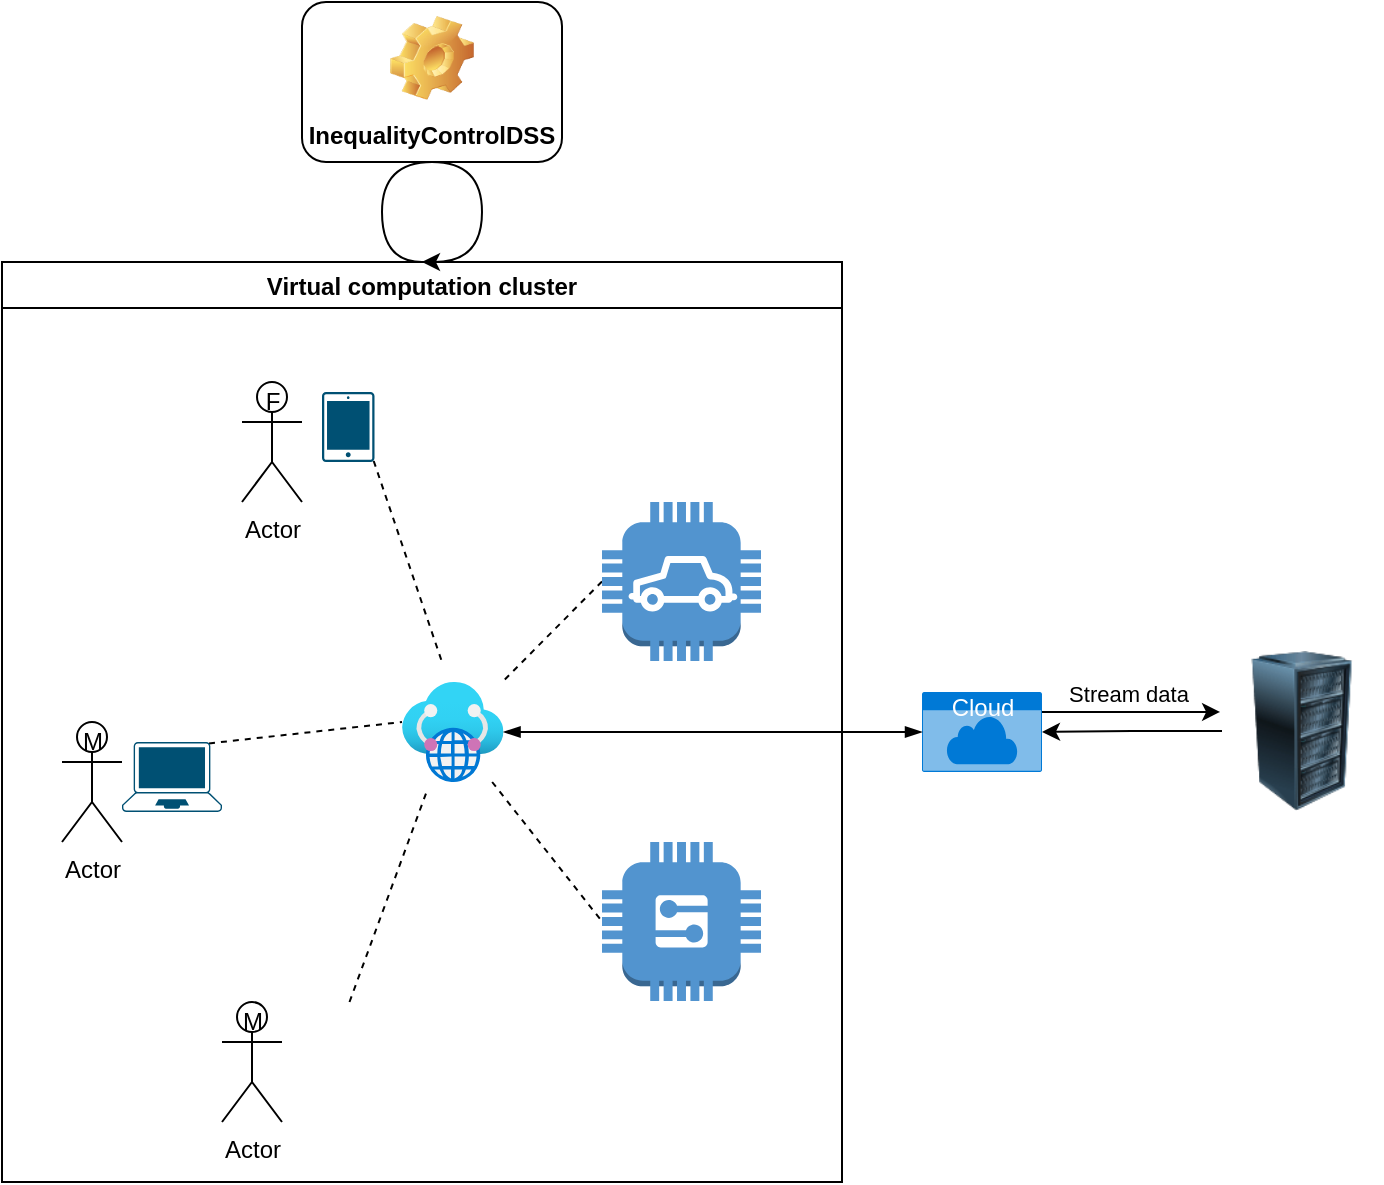 <mxfile version="17.4.6" type="github">
  <diagram id="8INL2M0aAMNd7ddka7Pl" name="Page-1">
    <mxGraphModel dx="1421" dy="1967" grid="1" gridSize="10" guides="1" tooltips="1" connect="1" arrows="1" fold="1" page="1" pageScale="1" pageWidth="827" pageHeight="1169" math="0" shadow="0">
      <root>
        <mxCell id="0" />
        <mxCell id="1" parent="0" />
        <mxCell id="hwxh7ZPldBOcnfU3rewY-1" value="Actor" style="shape=umlActor;verticalLabelPosition=bottom;verticalAlign=top;html=1;outlineConnect=0;" parent="1" vertex="1">
          <mxGeometry x="150" y="340" width="30" height="60" as="geometry" />
        </mxCell>
        <mxCell id="hwxh7ZPldBOcnfU3rewY-2" value="Actor" style="shape=umlActor;verticalLabelPosition=bottom;verticalAlign=top;html=1;outlineConnect=0;" parent="1" vertex="1">
          <mxGeometry x="240" y="170" width="30" height="60" as="geometry" />
        </mxCell>
        <mxCell id="hwxh7ZPldBOcnfU3rewY-3" value="M" style="text;html=1;align=center;verticalAlign=middle;resizable=0;points=[];autosize=1;strokeColor=none;fillColor=none;" parent="1" vertex="1">
          <mxGeometry x="150" y="340" width="30" height="20" as="geometry" />
        </mxCell>
        <mxCell id="hwxh7ZPldBOcnfU3rewY-4" value="F" style="text;html=1;align=center;verticalAlign=middle;resizable=0;points=[];autosize=1;strokeColor=none;fillColor=none;" parent="1" vertex="1">
          <mxGeometry x="245" y="170" width="20" height="20" as="geometry" />
        </mxCell>
        <mxCell id="hwxh7ZPldBOcnfU3rewY-5" value="Actor" style="shape=umlActor;verticalLabelPosition=bottom;verticalAlign=top;html=1;outlineConnect=0;" parent="1" vertex="1">
          <mxGeometry x="230" y="480" width="30" height="60" as="geometry" />
        </mxCell>
        <mxCell id="hwxh7ZPldBOcnfU3rewY-6" value="M" style="text;html=1;align=center;verticalAlign=middle;resizable=0;points=[];autosize=1;strokeColor=none;fillColor=none;" parent="1" vertex="1">
          <mxGeometry x="230" y="480" width="30" height="20" as="geometry" />
        </mxCell>
        <mxCell id="hwxh7ZPldBOcnfU3rewY-15" style="edgeStyle=none;rounded=0;orthogonalLoop=1;jettySize=auto;html=1;exitX=0.87;exitY=0.02;exitDx=0;exitDy=0;exitPerimeter=0;entryX=0;entryY=0.4;entryDx=0;entryDy=0;entryPerimeter=0;endArrow=none;endFill=0;dashed=1;" parent="1" source="hwxh7ZPldBOcnfU3rewY-7" target="hwxh7ZPldBOcnfU3rewY-14" edge="1">
          <mxGeometry relative="1" as="geometry" />
        </mxCell>
        <mxCell id="hwxh7ZPldBOcnfU3rewY-7" value="" style="points=[[0.13,0.02,0],[0.5,0,0],[0.87,0.02,0],[0.885,0.4,0],[0.985,0.985,0],[0.5,1,0],[0.015,0.985,0],[0.115,0.4,0]];verticalLabelPosition=bottom;sketch=0;html=1;verticalAlign=top;aspect=fixed;align=center;pointerEvents=1;shape=mxgraph.cisco19.laptop;fillColor=#005073;strokeColor=none;" parent="1" vertex="1">
          <mxGeometry x="180" y="350" width="50" height="35" as="geometry" />
        </mxCell>
        <mxCell id="hwxh7ZPldBOcnfU3rewY-8" value="" style="sketch=0;points=[[0.015,0.015,0],[0.985,0.015,0],[0.985,0.985,0],[0.015,0.985,0],[0.25,0,0],[0.5,0,0],[0.75,0,0],[1,0.25,0],[1,0.5,0],[1,0.75,0],[0.75,1,0],[0.5,1,0],[0.25,1,0],[0,0.75,0],[0,0.5,0],[0,0.25,0]];verticalLabelPosition=bottom;html=1;verticalAlign=top;aspect=fixed;align=center;pointerEvents=1;shape=mxgraph.cisco19.handheld;fillColor=#005073;strokeColor=none;" parent="1" vertex="1">
          <mxGeometry x="280" y="175" width="26.25" height="35" as="geometry" />
        </mxCell>
        <mxCell id="hwxh7ZPldBOcnfU3rewY-19" style="edgeStyle=none;rounded=0;orthogonalLoop=1;jettySize=auto;html=1;exitX=0;exitY=0.5;exitDx=0;exitDy=0;exitPerimeter=0;dashed=1;endArrow=none;endFill=0;" parent="1" source="hwxh7ZPldBOcnfU3rewY-9" target="hwxh7ZPldBOcnfU3rewY-14" edge="1">
          <mxGeometry relative="1" as="geometry" />
        </mxCell>
        <mxCell id="hwxh7ZPldBOcnfU3rewY-9" value="" style="outlineConnect=0;dashed=0;verticalLabelPosition=bottom;verticalAlign=top;align=center;html=1;shape=mxgraph.aws3.car;fillColor=#5294CF;gradientColor=none;" parent="1" vertex="1">
          <mxGeometry x="420" y="230" width="79.5" height="79.5" as="geometry" />
        </mxCell>
        <mxCell id="hwxh7ZPldBOcnfU3rewY-10" value="" style="outlineConnect=0;dashed=0;verticalLabelPosition=bottom;verticalAlign=top;align=center;html=1;shape=mxgraph.aws3.generic;fillColor=#5294CF;gradientColor=none;" parent="1" vertex="1">
          <mxGeometry x="420" y="400" width="79.5" height="79.5" as="geometry" />
        </mxCell>
        <mxCell id="hwxh7ZPldBOcnfU3rewY-11" value="" style="shape=image;html=1;verticalAlign=top;verticalLabelPosition=bottom;labelBackgroundColor=#ffffff;imageAspect=0;aspect=fixed;image=https://cdn4.iconfinder.com/data/icons/essentials-72/24/043_-_Smart_Watch-128.png" parent="1" vertex="1">
          <mxGeometry x="256.25" y="480" width="50" height="50" as="geometry" />
        </mxCell>
        <mxCell id="Uj5Szg-0GGSGrXghTKgo-2" style="edgeStyle=orthogonalEdgeStyle;rounded=0;orthogonalLoop=1;jettySize=auto;html=1;exitX=0;exitY=0.5;exitDx=0;exitDy=0;entryX=1;entryY=0.5;entryDx=0;entryDy=0;entryPerimeter=0;" edge="1" parent="1" source="hwxh7ZPldBOcnfU3rewY-12" target="hwxh7ZPldBOcnfU3rewY-13">
          <mxGeometry relative="1" as="geometry" />
        </mxCell>
        <mxCell id="hwxh7ZPldBOcnfU3rewY-12" value="" style="image;html=1;image=img/lib/clip_art/computers/Server_Rack_128x128.png" parent="1" vertex="1">
          <mxGeometry x="730" y="304.5" width="80" height="80" as="geometry" />
        </mxCell>
        <mxCell id="Uj5Szg-0GGSGrXghTKgo-1" style="edgeStyle=orthogonalEdgeStyle;rounded=0;orthogonalLoop=1;jettySize=auto;html=1;exitX=1;exitY=0.25;exitDx=0;exitDy=0;exitPerimeter=0;entryX=-0.012;entryY=0.381;entryDx=0;entryDy=0;entryPerimeter=0;" edge="1" parent="1" source="hwxh7ZPldBOcnfU3rewY-13" target="hwxh7ZPldBOcnfU3rewY-12">
          <mxGeometry relative="1" as="geometry" />
        </mxCell>
        <mxCell id="Uj5Szg-0GGSGrXghTKgo-3" value="Stream data" style="edgeLabel;html=1;align=center;verticalAlign=middle;resizable=0;points=[];" vertex="1" connectable="0" parent="Uj5Szg-0GGSGrXghTKgo-1">
          <mxGeometry x="0.147" y="-1" relative="1" as="geometry">
            <mxPoint x="-8" y="-10" as="offset" />
          </mxGeometry>
        </mxCell>
        <mxCell id="hwxh7ZPldBOcnfU3rewY-13" value="Cloud" style="html=1;strokeColor=none;fillColor=#0079D6;labelPosition=center;verticalLabelPosition=middle;verticalAlign=top;align=center;fontSize=12;outlineConnect=0;spacingTop=-6;fontColor=#FFFFFF;sketch=0;shape=mxgraph.sitemap.cloud;" parent="1" vertex="1">
          <mxGeometry x="580" y="325" width="60" height="40" as="geometry" />
        </mxCell>
        <mxCell id="hwxh7ZPldBOcnfU3rewY-20" style="edgeStyle=none;rounded=0;orthogonalLoop=1;jettySize=auto;html=1;entryX=0;entryY=0.5;entryDx=0;entryDy=0;entryPerimeter=0;endArrow=blockThin;endFill=1;startArrow=blockThin;startFill=1;" parent="1" source="hwxh7ZPldBOcnfU3rewY-14" target="hwxh7ZPldBOcnfU3rewY-13" edge="1">
          <mxGeometry relative="1" as="geometry" />
        </mxCell>
        <mxCell id="hwxh7ZPldBOcnfU3rewY-14" value="" style="aspect=fixed;html=1;points=[];align=center;image;fontSize=12;image=img/lib/azure2/networking/Virtual_WANs.svg;" parent="1" vertex="1">
          <mxGeometry x="320" y="320" width="50.78" height="50" as="geometry" />
        </mxCell>
        <mxCell id="hwxh7ZPldBOcnfU3rewY-16" style="edgeStyle=none;rounded=0;orthogonalLoop=1;jettySize=auto;html=1;exitX=0.985;exitY=0.985;exitDx=0;exitDy=0;exitPerimeter=0;endArrow=none;endFill=0;dashed=1;" parent="1" source="hwxh7ZPldBOcnfU3rewY-8" edge="1">
          <mxGeometry relative="1" as="geometry">
            <mxPoint x="233.5" y="360.7" as="sourcePoint" />
            <mxPoint x="340" y="310" as="targetPoint" />
          </mxGeometry>
        </mxCell>
        <mxCell id="hwxh7ZPldBOcnfU3rewY-17" style="edgeStyle=none;rounded=0;orthogonalLoop=1;jettySize=auto;html=1;exitX=0.75;exitY=0;exitDx=0;exitDy=0;entryX=0.256;entryY=1.06;entryDx=0;entryDy=0;entryPerimeter=0;endArrow=none;endFill=0;dashed=1;" parent="1" source="hwxh7ZPldBOcnfU3rewY-11" target="hwxh7ZPldBOcnfU3rewY-14" edge="1">
          <mxGeometry relative="1" as="geometry">
            <mxPoint x="243.5" y="370.7" as="sourcePoint" />
            <mxPoint x="340" y="360" as="targetPoint" />
          </mxGeometry>
        </mxCell>
        <mxCell id="hwxh7ZPldBOcnfU3rewY-18" style="edgeStyle=none;rounded=0;orthogonalLoop=1;jettySize=auto;html=1;entryX=0;entryY=0.5;entryDx=0;entryDy=0;entryPerimeter=0;endArrow=none;endFill=0;dashed=1;" parent="1" source="hwxh7ZPldBOcnfU3rewY-14" target="hwxh7ZPldBOcnfU3rewY-10" edge="1">
          <mxGeometry relative="1" as="geometry">
            <mxPoint x="253.5" y="380.7" as="sourcePoint" />
            <mxPoint x="350" y="370" as="targetPoint" />
          </mxGeometry>
        </mxCell>
        <mxCell id="Uj5Szg-0GGSGrXghTKgo-5" value="Virtual computation cluster" style="swimlane;" vertex="1" parent="1">
          <mxGeometry x="120" y="110" width="420" height="460" as="geometry" />
        </mxCell>
        <mxCell id="Uj5Szg-0GGSGrXghTKgo-6" style="edgeStyle=orthogonalEdgeStyle;curved=1;rounded=0;orthogonalLoop=1;jettySize=auto;html=1;entryX=0.5;entryY=0;entryDx=0;entryDy=0;" edge="1" parent="1" target="Uj5Szg-0GGSGrXghTKgo-5">
          <mxGeometry relative="1" as="geometry">
            <mxPoint x="330" y="110" as="sourcePoint" />
            <Array as="points">
              <mxPoint x="310" y="110" />
              <mxPoint x="310" y="60" />
              <mxPoint x="360" y="60" />
              <mxPoint x="360" y="110" />
            </Array>
          </mxGeometry>
        </mxCell>
        <mxCell id="Uj5Szg-0GGSGrXghTKgo-8" value="InequalityControlDSS" style="label;whiteSpace=wrap;html=1;align=center;verticalAlign=bottom;spacingLeft=0;spacingBottom=4;imageAlign=center;imageVerticalAlign=top;image=img/clipart/Gear_128x128.png" vertex="1" parent="1">
          <mxGeometry x="270" y="-20" width="130" height="80" as="geometry" />
        </mxCell>
      </root>
    </mxGraphModel>
  </diagram>
</mxfile>
